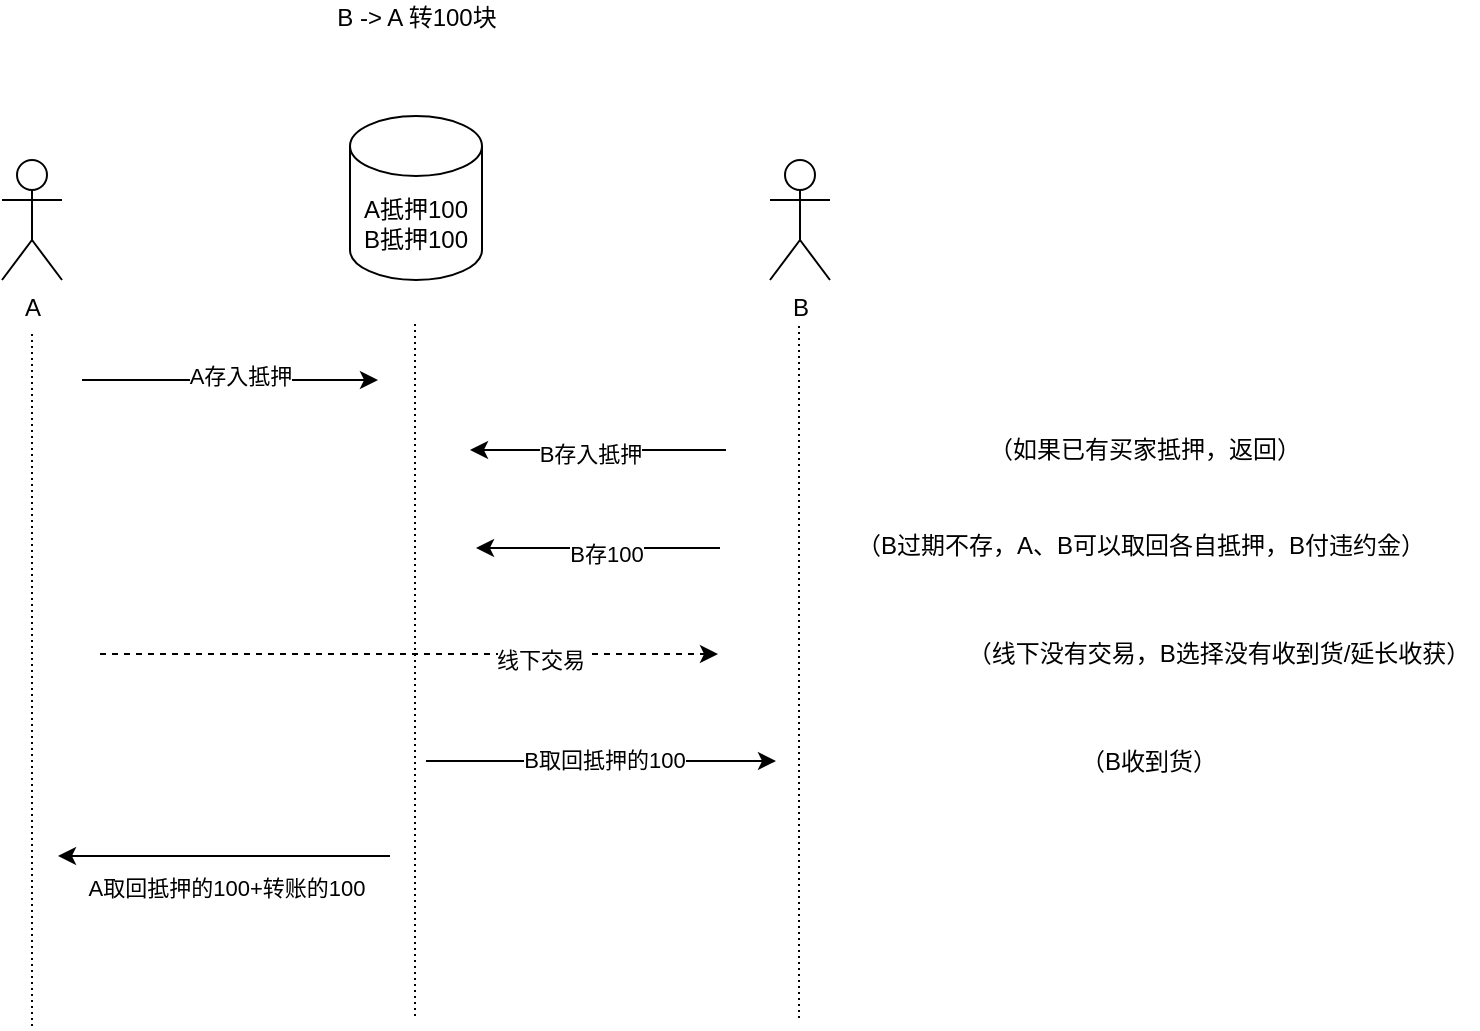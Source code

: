 <mxfile version="14.6.13" type="device"><diagram id="KmxcKLrj3PJNBvO_y33V" name="Page-1"><mxGraphModel dx="946" dy="725" grid="0" gridSize="10" guides="1" tooltips="1" connect="1" arrows="1" fold="1" page="0" pageScale="1" pageWidth="827" pageHeight="1169" math="0" shadow="0"><root><mxCell id="0"/><mxCell id="1" parent="0"/><mxCell id="10AqrKqmVBZyen4xLRgK-1" value="A" style="shape=umlActor;verticalLabelPosition=bottom;verticalAlign=top;html=1;outlineConnect=0;" vertex="1" parent="1"><mxGeometry x="184" y="187" width="30" height="60" as="geometry"/></mxCell><mxCell id="10AqrKqmVBZyen4xLRgK-2" value="B" style="shape=umlActor;verticalLabelPosition=bottom;verticalAlign=top;html=1;outlineConnect=0;" vertex="1" parent="1"><mxGeometry x="568" y="187" width="30" height="60" as="geometry"/></mxCell><mxCell id="10AqrKqmVBZyen4xLRgK-4" value="B -&amp;gt; A 转100块" style="text;html=1;align=center;verticalAlign=middle;resizable=0;points=[];autosize=1;strokeColor=none;" vertex="1" parent="1"><mxGeometry x="346" y="107" width="90" height="18" as="geometry"/></mxCell><mxCell id="10AqrKqmVBZyen4xLRgK-7" value="" style="endArrow=classic;html=1;" edge="1" parent="1"><mxGeometry width="50" height="50" relative="1" as="geometry"><mxPoint x="543" y="381" as="sourcePoint"/><mxPoint x="421" y="381" as="targetPoint"/></mxGeometry></mxCell><mxCell id="10AqrKqmVBZyen4xLRgK-11" value="B存100" style="edgeLabel;html=1;align=center;verticalAlign=middle;resizable=0;points=[];" vertex="1" connectable="0" parent="10AqrKqmVBZyen4xLRgK-7"><mxGeometry x="-0.057" y="3" relative="1" as="geometry"><mxPoint as="offset"/></mxGeometry></mxCell><mxCell id="10AqrKqmVBZyen4xLRgK-8" value="A抵押100&lt;br&gt;B抵押100" style="shape=cylinder3;whiteSpace=wrap;html=1;boundedLbl=1;backgroundOutline=1;size=15;" vertex="1" parent="1"><mxGeometry x="358" y="165" width="66" height="82" as="geometry"/></mxCell><mxCell id="10AqrKqmVBZyen4xLRgK-13" value="" style="endArrow=classic;html=1;" edge="1" parent="1"><mxGeometry width="50" height="50" relative="1" as="geometry"><mxPoint x="378" y="535" as="sourcePoint"/><mxPoint x="212" y="535" as="targetPoint"/></mxGeometry></mxCell><mxCell id="10AqrKqmVBZyen4xLRgK-14" value="A取回抵押的100+转账的100" style="edgeLabel;html=1;align=center;verticalAlign=middle;resizable=0;points=[];" vertex="1" connectable="0" parent="10AqrKqmVBZyen4xLRgK-13"><mxGeometry x="-0.057" y="3" relative="1" as="geometry"><mxPoint x="-4" y="13" as="offset"/></mxGeometry></mxCell><mxCell id="10AqrKqmVBZyen4xLRgK-15" value="" style="endArrow=classic;html=1;" edge="1" parent="1"><mxGeometry width="50" height="50" relative="1" as="geometry"><mxPoint x="396" y="487.5" as="sourcePoint"/><mxPoint x="571" y="487.5" as="targetPoint"/></mxGeometry></mxCell><mxCell id="10AqrKqmVBZyen4xLRgK-17" value="B取回抵押的100" style="edgeLabel;html=1;align=center;verticalAlign=middle;resizable=0;points=[];" vertex="1" connectable="0" parent="10AqrKqmVBZyen4xLRgK-15"><mxGeometry x="0.192" y="1" relative="1" as="geometry"><mxPoint x="-16" as="offset"/></mxGeometry></mxCell><mxCell id="10AqrKqmVBZyen4xLRgK-20" value="" style="endArrow=classic;html=1;dashed=1;" edge="1" parent="1"><mxGeometry width="50" height="50" relative="1" as="geometry"><mxPoint x="233" y="434" as="sourcePoint"/><mxPoint x="542" y="434" as="targetPoint"/></mxGeometry></mxCell><mxCell id="10AqrKqmVBZyen4xLRgK-21" value="线下交易" style="edgeLabel;html=1;align=center;verticalAlign=middle;resizable=0;points=[];" vertex="1" connectable="0" parent="10AqrKqmVBZyen4xLRgK-20"><mxGeometry x="0.42" y="-3" relative="1" as="geometry"><mxPoint as="offset"/></mxGeometry></mxCell><mxCell id="10AqrKqmVBZyen4xLRgK-23" value="（B过期不存，A、B可以取回各自抵押，B付违约金）" style="text;html=1;align=center;verticalAlign=middle;resizable=0;points=[];autosize=1;strokeColor=none;" vertex="1" parent="1"><mxGeometry x="606" y="371" width="294" height="18" as="geometry"/></mxCell><mxCell id="10AqrKqmVBZyen4xLRgK-24" value="（线下没有交易，B选择没有收到货/延长收获）" style="text;html=1;align=center;verticalAlign=middle;resizable=0;points=[];autosize=1;strokeColor=none;" vertex="1" parent="1"><mxGeometry x="661" y="425" width="261" height="18" as="geometry"/></mxCell><mxCell id="10AqrKqmVBZyen4xLRgK-25" value="（B收到货）" style="text;html=1;align=center;verticalAlign=middle;resizable=0;points=[];autosize=1;strokeColor=none;" vertex="1" parent="1"><mxGeometry x="718" y="479" width="78" height="18" as="geometry"/></mxCell><mxCell id="10AqrKqmVBZyen4xLRgK-27" value="" style="endArrow=none;html=1;dashed=1;dashPattern=1 2;endFill=0;" edge="1" parent="1"><mxGeometry width="50" height="50" relative="1" as="geometry"><mxPoint x="199" y="620" as="sourcePoint"/><mxPoint x="199" y="273" as="targetPoint"/></mxGeometry></mxCell><mxCell id="10AqrKqmVBZyen4xLRgK-28" value="" style="endArrow=none;html=1;dashed=1;dashPattern=1 2;endFill=0;" edge="1" parent="1"><mxGeometry width="50" height="50" relative="1" as="geometry"><mxPoint x="390.5" y="615" as="sourcePoint"/><mxPoint x="390.5" y="268" as="targetPoint"/></mxGeometry></mxCell><mxCell id="10AqrKqmVBZyen4xLRgK-29" value="" style="endArrow=none;html=1;dashed=1;dashPattern=1 2;endFill=0;" edge="1" parent="1"><mxGeometry width="50" height="50" relative="1" as="geometry"><mxPoint x="582.5" y="616" as="sourcePoint"/><mxPoint x="582.5" y="269" as="targetPoint"/></mxGeometry></mxCell><mxCell id="10AqrKqmVBZyen4xLRgK-30" value="" style="endArrow=classic;html=1;" edge="1" parent="1"><mxGeometry width="50" height="50" relative="1" as="geometry"><mxPoint x="546" y="332" as="sourcePoint"/><mxPoint x="418" y="332" as="targetPoint"/></mxGeometry></mxCell><mxCell id="10AqrKqmVBZyen4xLRgK-31" value="B存入抵押" style="edgeLabel;html=1;align=center;verticalAlign=middle;resizable=0;points=[];" vertex="1" connectable="0" parent="10AqrKqmVBZyen4xLRgK-30"><mxGeometry x="0.062" y="2" relative="1" as="geometry"><mxPoint as="offset"/></mxGeometry></mxCell><mxCell id="10AqrKqmVBZyen4xLRgK-33" value="" style="endArrow=classic;html=1;" edge="1" parent="1"><mxGeometry width="50" height="50" relative="1" as="geometry"><mxPoint x="224" y="297" as="sourcePoint"/><mxPoint x="372" y="297" as="targetPoint"/></mxGeometry></mxCell><mxCell id="10AqrKqmVBZyen4xLRgK-34" value="A存入抵押" style="edgeLabel;html=1;align=center;verticalAlign=middle;resizable=0;points=[];" vertex="1" connectable="0" parent="10AqrKqmVBZyen4xLRgK-33"><mxGeometry x="0.062" y="2" relative="1" as="geometry"><mxPoint as="offset"/></mxGeometry></mxCell><mxCell id="10AqrKqmVBZyen4xLRgK-35" value="（如果已有买家抵押，返回）" style="text;html=1;align=center;verticalAlign=middle;resizable=0;points=[];autosize=1;strokeColor=none;" vertex="1" parent="1"><mxGeometry x="672" y="323" width="166" height="18" as="geometry"/></mxCell></root></mxGraphModel></diagram></mxfile>